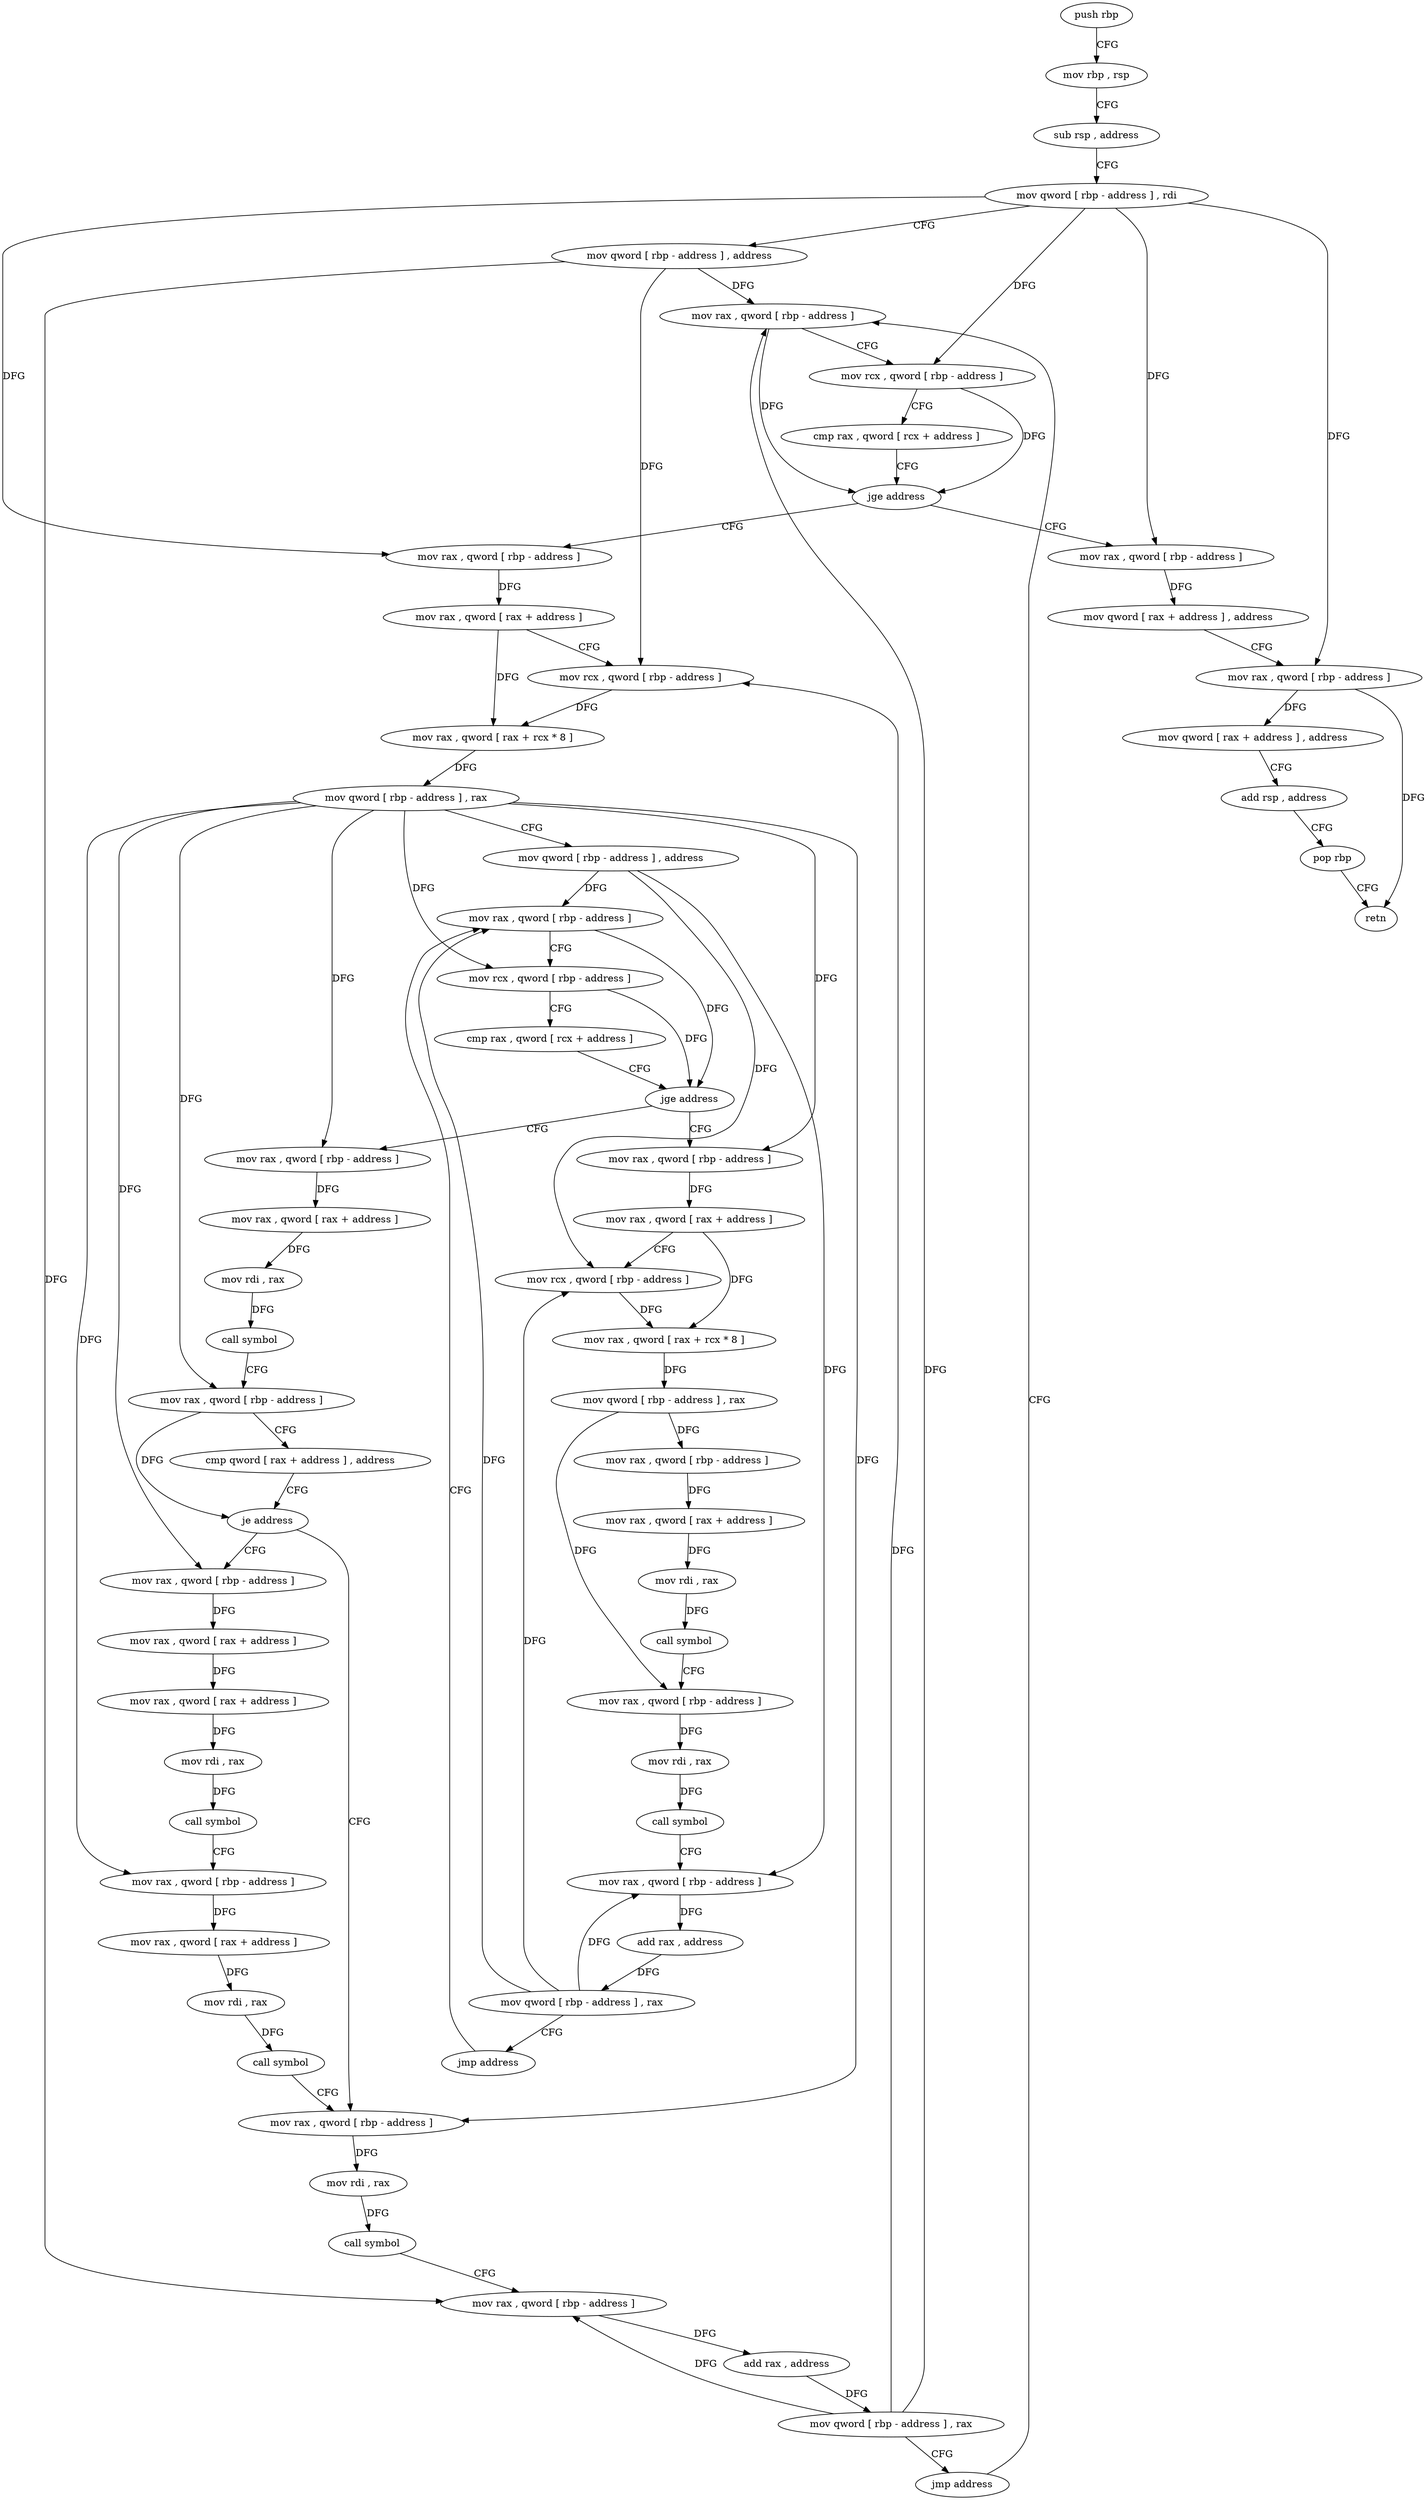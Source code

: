 digraph "func" {
"4288000" [label = "push rbp" ]
"4288001" [label = "mov rbp , rsp" ]
"4288004" [label = "sub rsp , address" ]
"4288008" [label = "mov qword [ rbp - address ] , rdi" ]
"4288012" [label = "mov qword [ rbp - address ] , address" ]
"4288020" [label = "mov rax , qword [ rbp - address ]" ]
"4288255" [label = "mov rax , qword [ rbp - address ]" ]
"4288259" [label = "mov qword [ rax + address ] , address" ]
"4288270" [label = "mov rax , qword [ rbp - address ]" ]
"4288274" [label = "mov qword [ rax + address ] , address" ]
"4288285" [label = "add rsp , address" ]
"4288289" [label = "pop rbp" ]
"4288290" [label = "retn" ]
"4288041" [label = "mov rax , qword [ rbp - address ]" ]
"4288045" [label = "mov rax , qword [ rax + address ]" ]
"4288052" [label = "mov rcx , qword [ rbp - address ]" ]
"4288056" [label = "mov rax , qword [ rax + rcx * 8 ]" ]
"4288060" [label = "mov qword [ rbp - address ] , rax" ]
"4288064" [label = "mov qword [ rbp - address ] , address" ]
"4288072" [label = "mov rax , qword [ rbp - address ]" ]
"4288157" [label = "mov rax , qword [ rbp - address ]" ]
"4288161" [label = "mov rax , qword [ rax + address ]" ]
"4288165" [label = "mov rdi , rax" ]
"4288168" [label = "call symbol" ]
"4288173" [label = "mov rax , qword [ rbp - address ]" ]
"4288177" [label = "cmp qword [ rax + address ] , address" ]
"4288182" [label = "je address" ]
"4288224" [label = "mov rax , qword [ rbp - address ]" ]
"4288188" [label = "mov rax , qword [ rbp - address ]" ]
"4288090" [label = "mov rax , qword [ rbp - address ]" ]
"4288094" [label = "mov rax , qword [ rax + address ]" ]
"4288098" [label = "mov rcx , qword [ rbp - address ]" ]
"4288102" [label = "mov rax , qword [ rax + rcx * 8 ]" ]
"4288106" [label = "mov qword [ rbp - address ] , rax" ]
"4288110" [label = "mov rax , qword [ rbp - address ]" ]
"4288114" [label = "mov rax , qword [ rax + address ]" ]
"4288118" [label = "mov rdi , rax" ]
"4288121" [label = "call symbol" ]
"4288126" [label = "mov rax , qword [ rbp - address ]" ]
"4288130" [label = "mov rdi , rax" ]
"4288133" [label = "call symbol" ]
"4288138" [label = "mov rax , qword [ rbp - address ]" ]
"4288142" [label = "add rax , address" ]
"4288148" [label = "mov qword [ rbp - address ] , rax" ]
"4288152" [label = "jmp address" ]
"4288228" [label = "mov rdi , rax" ]
"4288231" [label = "call symbol" ]
"4288236" [label = "mov rax , qword [ rbp - address ]" ]
"4288240" [label = "add rax , address" ]
"4288246" [label = "mov qword [ rbp - address ] , rax" ]
"4288250" [label = "jmp address" ]
"4288192" [label = "mov rax , qword [ rax + address ]" ]
"4288196" [label = "mov rax , qword [ rax + address ]" ]
"4288200" [label = "mov rdi , rax" ]
"4288203" [label = "call symbol" ]
"4288208" [label = "mov rax , qword [ rbp - address ]" ]
"4288212" [label = "mov rax , qword [ rax + address ]" ]
"4288216" [label = "mov rdi , rax" ]
"4288219" [label = "call symbol" ]
"4288076" [label = "mov rcx , qword [ rbp - address ]" ]
"4288080" [label = "cmp rax , qword [ rcx + address ]" ]
"4288084" [label = "jge address" ]
"4288024" [label = "mov rcx , qword [ rbp - address ]" ]
"4288028" [label = "cmp rax , qword [ rcx + address ]" ]
"4288035" [label = "jge address" ]
"4288000" -> "4288001" [ label = "CFG" ]
"4288001" -> "4288004" [ label = "CFG" ]
"4288004" -> "4288008" [ label = "CFG" ]
"4288008" -> "4288012" [ label = "CFG" ]
"4288008" -> "4288024" [ label = "DFG" ]
"4288008" -> "4288255" [ label = "DFG" ]
"4288008" -> "4288270" [ label = "DFG" ]
"4288008" -> "4288041" [ label = "DFG" ]
"4288012" -> "4288020" [ label = "DFG" ]
"4288012" -> "4288052" [ label = "DFG" ]
"4288012" -> "4288236" [ label = "DFG" ]
"4288020" -> "4288024" [ label = "CFG" ]
"4288020" -> "4288035" [ label = "DFG" ]
"4288255" -> "4288259" [ label = "DFG" ]
"4288259" -> "4288270" [ label = "CFG" ]
"4288270" -> "4288274" [ label = "DFG" ]
"4288270" -> "4288290" [ label = "DFG" ]
"4288274" -> "4288285" [ label = "CFG" ]
"4288285" -> "4288289" [ label = "CFG" ]
"4288289" -> "4288290" [ label = "CFG" ]
"4288041" -> "4288045" [ label = "DFG" ]
"4288045" -> "4288052" [ label = "CFG" ]
"4288045" -> "4288056" [ label = "DFG" ]
"4288052" -> "4288056" [ label = "DFG" ]
"4288056" -> "4288060" [ label = "DFG" ]
"4288060" -> "4288064" [ label = "CFG" ]
"4288060" -> "4288076" [ label = "DFG" ]
"4288060" -> "4288157" [ label = "DFG" ]
"4288060" -> "4288173" [ label = "DFG" ]
"4288060" -> "4288090" [ label = "DFG" ]
"4288060" -> "4288224" [ label = "DFG" ]
"4288060" -> "4288188" [ label = "DFG" ]
"4288060" -> "4288208" [ label = "DFG" ]
"4288064" -> "4288072" [ label = "DFG" ]
"4288064" -> "4288098" [ label = "DFG" ]
"4288064" -> "4288138" [ label = "DFG" ]
"4288072" -> "4288076" [ label = "CFG" ]
"4288072" -> "4288084" [ label = "DFG" ]
"4288157" -> "4288161" [ label = "DFG" ]
"4288161" -> "4288165" [ label = "DFG" ]
"4288165" -> "4288168" [ label = "DFG" ]
"4288168" -> "4288173" [ label = "CFG" ]
"4288173" -> "4288177" [ label = "CFG" ]
"4288173" -> "4288182" [ label = "DFG" ]
"4288177" -> "4288182" [ label = "CFG" ]
"4288182" -> "4288224" [ label = "CFG" ]
"4288182" -> "4288188" [ label = "CFG" ]
"4288224" -> "4288228" [ label = "DFG" ]
"4288188" -> "4288192" [ label = "DFG" ]
"4288090" -> "4288094" [ label = "DFG" ]
"4288094" -> "4288098" [ label = "CFG" ]
"4288094" -> "4288102" [ label = "DFG" ]
"4288098" -> "4288102" [ label = "DFG" ]
"4288102" -> "4288106" [ label = "DFG" ]
"4288106" -> "4288110" [ label = "DFG" ]
"4288106" -> "4288126" [ label = "DFG" ]
"4288110" -> "4288114" [ label = "DFG" ]
"4288114" -> "4288118" [ label = "DFG" ]
"4288118" -> "4288121" [ label = "DFG" ]
"4288121" -> "4288126" [ label = "CFG" ]
"4288126" -> "4288130" [ label = "DFG" ]
"4288130" -> "4288133" [ label = "DFG" ]
"4288133" -> "4288138" [ label = "CFG" ]
"4288138" -> "4288142" [ label = "DFG" ]
"4288142" -> "4288148" [ label = "DFG" ]
"4288148" -> "4288152" [ label = "CFG" ]
"4288148" -> "4288072" [ label = "DFG" ]
"4288148" -> "4288098" [ label = "DFG" ]
"4288148" -> "4288138" [ label = "DFG" ]
"4288152" -> "4288072" [ label = "CFG" ]
"4288228" -> "4288231" [ label = "DFG" ]
"4288231" -> "4288236" [ label = "CFG" ]
"4288236" -> "4288240" [ label = "DFG" ]
"4288240" -> "4288246" [ label = "DFG" ]
"4288246" -> "4288250" [ label = "CFG" ]
"4288246" -> "4288020" [ label = "DFG" ]
"4288246" -> "4288052" [ label = "DFG" ]
"4288246" -> "4288236" [ label = "DFG" ]
"4288250" -> "4288020" [ label = "CFG" ]
"4288192" -> "4288196" [ label = "DFG" ]
"4288196" -> "4288200" [ label = "DFG" ]
"4288200" -> "4288203" [ label = "DFG" ]
"4288203" -> "4288208" [ label = "CFG" ]
"4288208" -> "4288212" [ label = "DFG" ]
"4288212" -> "4288216" [ label = "DFG" ]
"4288216" -> "4288219" [ label = "DFG" ]
"4288219" -> "4288224" [ label = "CFG" ]
"4288076" -> "4288080" [ label = "CFG" ]
"4288076" -> "4288084" [ label = "DFG" ]
"4288080" -> "4288084" [ label = "CFG" ]
"4288084" -> "4288157" [ label = "CFG" ]
"4288084" -> "4288090" [ label = "CFG" ]
"4288024" -> "4288028" [ label = "CFG" ]
"4288024" -> "4288035" [ label = "DFG" ]
"4288028" -> "4288035" [ label = "CFG" ]
"4288035" -> "4288255" [ label = "CFG" ]
"4288035" -> "4288041" [ label = "CFG" ]
}
